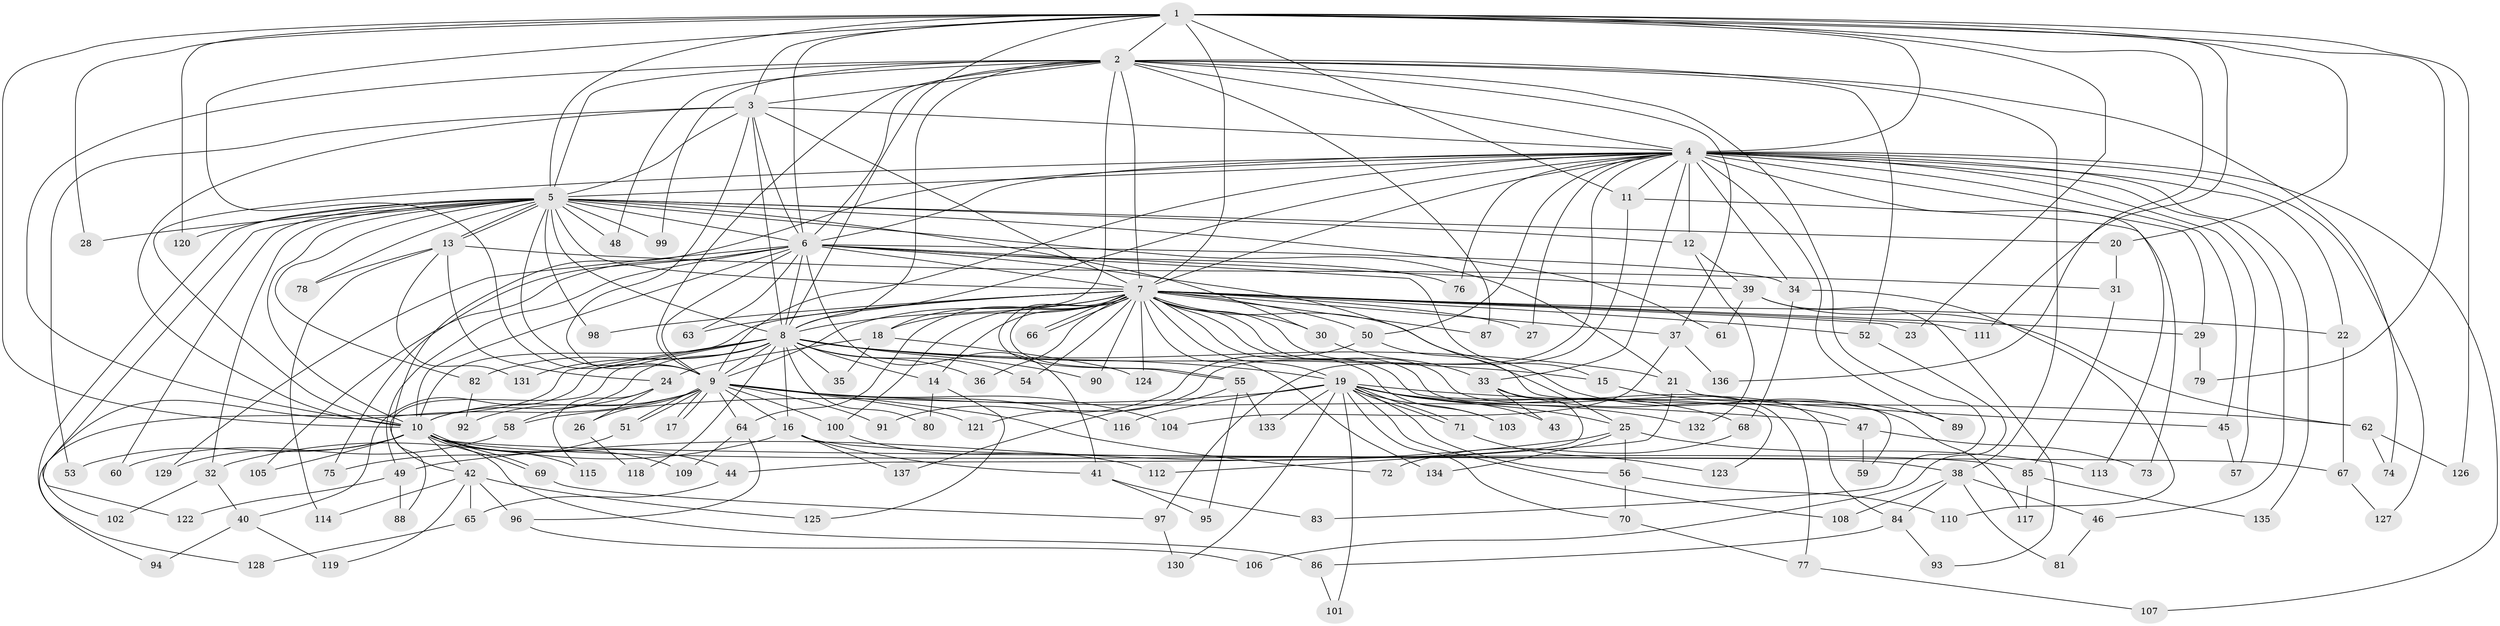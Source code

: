 // Generated by graph-tools (version 1.1) at 2025/01/03/09/25 03:01:22]
// undirected, 137 vertices, 299 edges
graph export_dot {
graph [start="1"]
  node [color=gray90,style=filled];
  1;
  2;
  3;
  4;
  5;
  6;
  7;
  8;
  9;
  10;
  11;
  12;
  13;
  14;
  15;
  16;
  17;
  18;
  19;
  20;
  21;
  22;
  23;
  24;
  25;
  26;
  27;
  28;
  29;
  30;
  31;
  32;
  33;
  34;
  35;
  36;
  37;
  38;
  39;
  40;
  41;
  42;
  43;
  44;
  45;
  46;
  47;
  48;
  49;
  50;
  51;
  52;
  53;
  54;
  55;
  56;
  57;
  58;
  59;
  60;
  61;
  62;
  63;
  64;
  65;
  66;
  67;
  68;
  69;
  70;
  71;
  72;
  73;
  74;
  75;
  76;
  77;
  78;
  79;
  80;
  81;
  82;
  83;
  84;
  85;
  86;
  87;
  88;
  89;
  90;
  91;
  92;
  93;
  94;
  95;
  96;
  97;
  98;
  99;
  100;
  101;
  102;
  103;
  104;
  105;
  106;
  107;
  108;
  109;
  110;
  111;
  112;
  113;
  114;
  115;
  116;
  117;
  118;
  119;
  120;
  121;
  122;
  123;
  124;
  125;
  126;
  127;
  128;
  129;
  130;
  131;
  132;
  133;
  134;
  135;
  136;
  137;
  1 -- 2;
  1 -- 3;
  1 -- 4;
  1 -- 5;
  1 -- 6;
  1 -- 7;
  1 -- 8;
  1 -- 9;
  1 -- 10;
  1 -- 11;
  1 -- 20;
  1 -- 23;
  1 -- 28;
  1 -- 79;
  1 -- 111;
  1 -- 120;
  1 -- 126;
  1 -- 136;
  2 -- 3;
  2 -- 4;
  2 -- 5;
  2 -- 6;
  2 -- 7;
  2 -- 8;
  2 -- 9;
  2 -- 10;
  2 -- 18;
  2 -- 37;
  2 -- 38;
  2 -- 48;
  2 -- 52;
  2 -- 74;
  2 -- 83;
  2 -- 87;
  2 -- 99;
  3 -- 4;
  3 -- 5;
  3 -- 6;
  3 -- 7;
  3 -- 8;
  3 -- 9;
  3 -- 10;
  3 -- 53;
  4 -- 5;
  4 -- 6;
  4 -- 7;
  4 -- 8;
  4 -- 9;
  4 -- 10;
  4 -- 11;
  4 -- 12;
  4 -- 22;
  4 -- 27;
  4 -- 29;
  4 -- 33;
  4 -- 34;
  4 -- 42;
  4 -- 45;
  4 -- 46;
  4 -- 50;
  4 -- 57;
  4 -- 76;
  4 -- 89;
  4 -- 107;
  4 -- 113;
  4 -- 121;
  4 -- 127;
  4 -- 135;
  5 -- 6;
  5 -- 7;
  5 -- 8;
  5 -- 9;
  5 -- 10;
  5 -- 12;
  5 -- 13;
  5 -- 13;
  5 -- 20;
  5 -- 21;
  5 -- 28;
  5 -- 30;
  5 -- 32;
  5 -- 48;
  5 -- 60;
  5 -- 61;
  5 -- 78;
  5 -- 82;
  5 -- 98;
  5 -- 99;
  5 -- 120;
  5 -- 122;
  5 -- 128;
  6 -- 7;
  6 -- 8;
  6 -- 9;
  6 -- 10;
  6 -- 15;
  6 -- 25;
  6 -- 34;
  6 -- 39;
  6 -- 41;
  6 -- 49;
  6 -- 63;
  6 -- 75;
  6 -- 76;
  6 -- 105;
  6 -- 129;
  7 -- 8;
  7 -- 9;
  7 -- 10;
  7 -- 14;
  7 -- 18;
  7 -- 19;
  7 -- 22;
  7 -- 23;
  7 -- 27;
  7 -- 29;
  7 -- 30;
  7 -- 36;
  7 -- 37;
  7 -- 50;
  7 -- 52;
  7 -- 54;
  7 -- 55;
  7 -- 55;
  7 -- 63;
  7 -- 64;
  7 -- 66;
  7 -- 66;
  7 -- 77;
  7 -- 84;
  7 -- 87;
  7 -- 90;
  7 -- 98;
  7 -- 100;
  7 -- 103;
  7 -- 111;
  7 -- 117;
  7 -- 123;
  7 -- 124;
  7 -- 134;
  8 -- 9;
  8 -- 10;
  8 -- 14;
  8 -- 15;
  8 -- 16;
  8 -- 19;
  8 -- 21;
  8 -- 35;
  8 -- 36;
  8 -- 40;
  8 -- 54;
  8 -- 80;
  8 -- 82;
  8 -- 88;
  8 -- 90;
  8 -- 102;
  8 -- 118;
  8 -- 131;
  9 -- 10;
  9 -- 16;
  9 -- 17;
  9 -- 17;
  9 -- 26;
  9 -- 47;
  9 -- 51;
  9 -- 51;
  9 -- 64;
  9 -- 72;
  9 -- 91;
  9 -- 92;
  9 -- 94;
  9 -- 100;
  9 -- 104;
  9 -- 116;
  9 -- 121;
  10 -- 42;
  10 -- 44;
  10 -- 53;
  10 -- 67;
  10 -- 69;
  10 -- 69;
  10 -- 85;
  10 -- 86;
  10 -- 105;
  10 -- 109;
  10 -- 115;
  10 -- 129;
  11 -- 73;
  11 -- 97;
  12 -- 39;
  12 -- 132;
  13 -- 24;
  13 -- 31;
  13 -- 78;
  13 -- 114;
  13 -- 131;
  14 -- 80;
  14 -- 125;
  15 -- 89;
  16 -- 32;
  16 -- 38;
  16 -- 41;
  16 -- 137;
  18 -- 24;
  18 -- 35;
  18 -- 124;
  19 -- 25;
  19 -- 43;
  19 -- 56;
  19 -- 58;
  19 -- 62;
  19 -- 68;
  19 -- 70;
  19 -- 71;
  19 -- 71;
  19 -- 101;
  19 -- 103;
  19 -- 108;
  19 -- 116;
  19 -- 130;
  19 -- 132;
  19 -- 133;
  20 -- 31;
  21 -- 45;
  21 -- 112;
  22 -- 67;
  24 -- 26;
  24 -- 58;
  24 -- 115;
  25 -- 49;
  25 -- 56;
  25 -- 113;
  25 -- 134;
  26 -- 118;
  29 -- 79;
  30 -- 33;
  31 -- 85;
  32 -- 40;
  32 -- 102;
  33 -- 43;
  33 -- 44;
  33 -- 47;
  34 -- 68;
  34 -- 110;
  37 -- 104;
  37 -- 136;
  38 -- 46;
  38 -- 81;
  38 -- 84;
  38 -- 108;
  39 -- 61;
  39 -- 62;
  39 -- 93;
  40 -- 94;
  40 -- 119;
  41 -- 83;
  41 -- 95;
  42 -- 65;
  42 -- 96;
  42 -- 114;
  42 -- 119;
  42 -- 125;
  44 -- 65;
  45 -- 57;
  46 -- 81;
  47 -- 59;
  47 -- 73;
  49 -- 88;
  49 -- 122;
  50 -- 59;
  50 -- 91;
  51 -- 75;
  52 -- 106;
  55 -- 95;
  55 -- 133;
  55 -- 137;
  56 -- 70;
  56 -- 110;
  58 -- 60;
  62 -- 74;
  62 -- 126;
  64 -- 96;
  64 -- 109;
  65 -- 128;
  67 -- 127;
  68 -- 72;
  69 -- 97;
  70 -- 77;
  71 -- 123;
  77 -- 107;
  82 -- 92;
  84 -- 86;
  84 -- 93;
  85 -- 117;
  85 -- 135;
  86 -- 101;
  96 -- 106;
  97 -- 130;
  100 -- 112;
}
